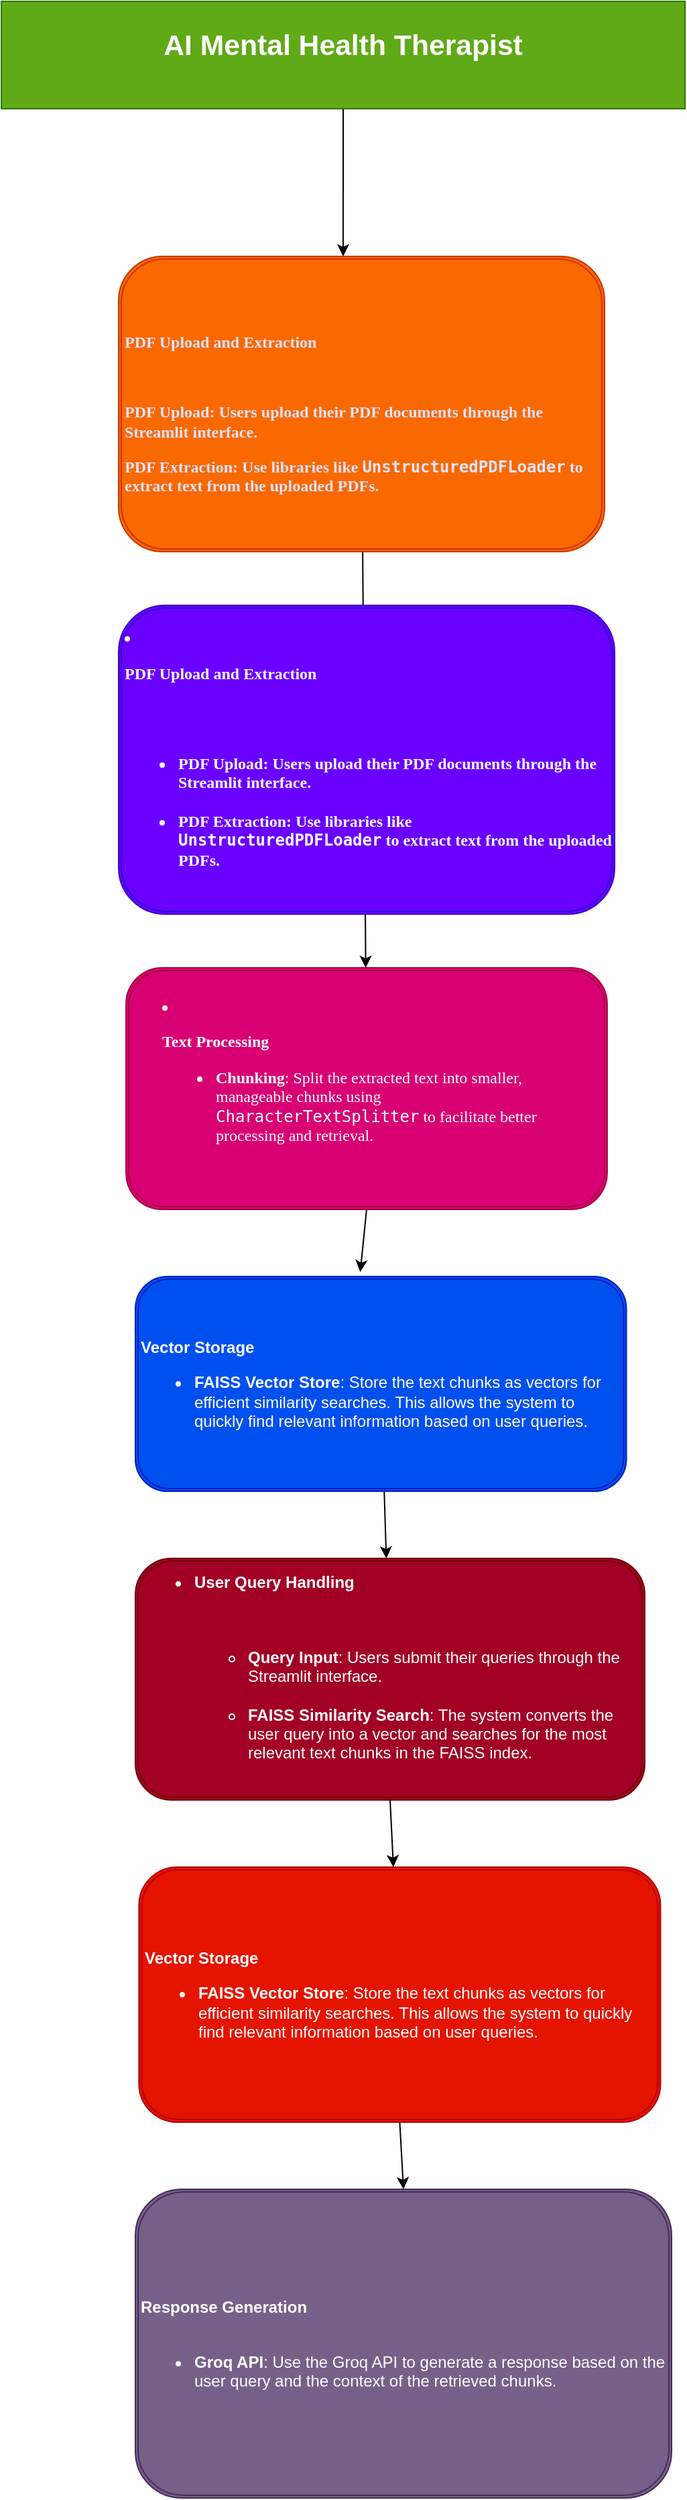 <mxfile>
    <diagram id="FQteIXLFlwPq4psIknJb" name="Page-1">
        <mxGraphModel dx="1204" dy="849" grid="1" gridSize="10" guides="1" tooltips="1" connect="1" arrows="1" fold="1" page="1" pageScale="1" pageWidth="850" pageHeight="1100" math="0" shadow="0">
            <root>
                <mxCell id="0"/>
                <mxCell id="1" parent="0"/>
                <mxCell id="67" style="edgeStyle=none;html=1;exitX=0.5;exitY=1;exitDx=0;exitDy=0;entryX=0.462;entryY=0;entryDx=0;entryDy=0;entryPerimeter=0;fontFamily=Tahoma;fontSize=11;fontColor=#E0E4FF;" edge="1" parent="1" source="27" target="47">
                    <mxGeometry relative="1" as="geometry"/>
                </mxCell>
                <mxCell id="27" value="&#10;&lt;b&gt;&lt;span style=&quot;font-size:16.0pt;&#10;font-family:&amp;quot;Calibri&amp;quot;,sans-serif;mso-ascii-theme-font:minor-latin;mso-fareast-font-family:&#10;&amp;quot;Segoe UI&amp;quot;;mso-hansi-theme-font:minor-latin;mso-bidi-font-family:&amp;quot;Segoe UI&amp;quot;;&#10;color:black;mso-themecolor:text1;mso-ansi-language:EN-US;mso-fareast-language:&#10;ZH-CN;mso-bidi-language:AR-SA&quot; lang=&quot;EN-US&quot;&gt;AI Mental Health Therapist &lt;/span&gt;&lt;/b&gt;&#10;&#10;&#10;&#10;" style="whiteSpace=wrap;html=1;fillColor=#60a917;fontColor=#ffffff;strokeColor=#2D7600;verticalAlign=top;" vertex="1" parent="1">
                    <mxGeometry x="190" y="30" width="510" height="80" as="geometry"/>
                </mxCell>
                <mxCell id="58" style="edgeStyle=none;html=1;fontFamily=Tahoma;fontSize=12;fontColor=#ffffff;" edge="1" parent="1" source="47" target="48">
                    <mxGeometry relative="1" as="geometry"/>
                </mxCell>
                <mxCell id="47" value="&lt;br&gt;&lt;p&gt;&lt;strong&gt;PDF Upload and Extraction&lt;/strong&gt;&lt;/p&gt;&lt;p&gt;&lt;strong style=&quot;background-color: initial;&quot;&gt;&lt;br&gt;&lt;/strong&gt;&lt;/p&gt;&lt;p&gt;&lt;strong style=&quot;background-color: initial;&quot;&gt;PDF Upload&lt;/strong&gt;&lt;span style=&quot;background-color: initial;&quot;&gt;: Users upload their PDF documents through the Streamlit interface.&lt;/span&gt;&lt;/p&gt;&lt;p&gt;&lt;strong style=&quot;background-color: initial;&quot;&gt;PDF Extraction&lt;/strong&gt;&lt;span style=&quot;background-color: initial;&quot;&gt;: Use libraries like &lt;/span&gt;&lt;code&gt;UnstructuredPDFLoader&lt;/code&gt;&lt;span style=&quot;background-color: initial;&quot;&gt; to extract text from the uploaded PDFs.&lt;/span&gt;&lt;/p&gt;" style="shape=ext;double=1;rounded=1;whiteSpace=wrap;html=1;shadow=0;glass=0;fillStyle=auto;strokeColor=#C73500;fontFamily=Tahoma;fontSize=12;fontColor=#E0E4FF;fillColor=#fa6800;fontStyle=1;align=left;" vertex="1" parent="1">
                    <mxGeometry x="277.5" y="220" width="362.5" height="220" as="geometry"/>
                </mxCell>
                <mxCell id="54" style="edgeStyle=none;html=1;exitX=0.5;exitY=1;exitDx=0;exitDy=0;entryX=0.458;entryY=-0.021;entryDx=0;entryDy=0;entryPerimeter=0;fontFamily=Helvetica;fontSize=12;fontColor=#ffffff;" edge="1" parent="1" source="48" target="49">
                    <mxGeometry relative="1" as="geometry"/>
                </mxCell>
                <mxCell id="48" value="" style="shape=ext;double=1;rounded=1;whiteSpace=wrap;html=1;shadow=0;glass=0;fillStyle=auto;strokeColor=#A50040;fontFamily=Helvetica;fontSize=12;fontColor=#ffffff;fillColor=#d80073;" vertex="1" parent="1">
                    <mxGeometry x="283.04" y="750" width="358.91" height="180" as="geometry"/>
                </mxCell>
                <mxCell id="64" style="edgeStyle=none;html=1;fontFamily=Tahoma;fontSize=11;fontColor=#E0E4FF;" edge="1" parent="1" source="49" target="63">
                    <mxGeometry relative="1" as="geometry"/>
                </mxCell>
                <mxCell id="49" value="&lt;br style=&quot;font-size: 11px;&quot;&gt;&lt;p&gt;&lt;strong&gt;Vector Storage&lt;/strong&gt;&lt;/p&gt;&lt;ul&gt;&lt;li&gt;&lt;strong&gt;FAISS Vector Store&lt;/strong&gt;: Store the text chunks as vectors for efficient similarity searches. This allows the system to quickly find relevant information based on user queries.&lt;/li&gt;&lt;/ul&gt;&lt;br&gt;" style="shape=ext;double=1;rounded=1;whiteSpace=wrap;html=1;shadow=0;glass=0;fillStyle=auto;strokeColor=#001DBC;fontFamily=Helvetica;fontSize=12;fontColor=#ffffff;fillColor=#0050ef;align=left;" vertex="1" parent="1">
                    <mxGeometry x="290" y="980" width="366.25" height="160" as="geometry"/>
                </mxCell>
                <mxCell id="59" value="&lt;li&gt;&lt;p&gt;&lt;strong&gt;Text Processing&lt;/strong&gt;&lt;/p&gt;&lt;ul&gt;&lt;li&gt;&lt;strong&gt;Chunking&lt;/strong&gt;: Split the extracted text into smaller, manageable chunks using &lt;code&gt;CharacterTextSplitter&lt;/code&gt; to facilitate better processing and retrieval.&lt;/li&gt;&lt;br&gt;&lt;/ul&gt;&lt;br&gt;&lt;/li&gt;&lt;br&gt;&lt;li&gt;&lt;/li&gt;" style="text;whiteSpace=wrap;html=1;fontSize=12;fontFamily=Tahoma;fontColor=#ffffff;align=left;" vertex="1" parent="1">
                    <mxGeometry x="307.9" y="765" width="309.21" height="150" as="geometry"/>
                </mxCell>
                <mxCell id="65" style="edgeStyle=none;html=1;exitX=0.5;exitY=1;exitDx=0;exitDy=0;entryX=0.5;entryY=0;entryDx=0;entryDy=0;fontFamily=Tahoma;fontSize=11;fontColor=#E0E4FF;" edge="1" parent="1" source="60" target="61">
                    <mxGeometry relative="1" as="geometry"/>
                </mxCell>
                <mxCell id="60" value="&lt;br style=&quot;font-size: 11px;&quot;&gt;&lt;p&gt;&lt;strong&gt;Vector Storage&lt;/strong&gt;&lt;/p&gt;&lt;ul&gt;&lt;li&gt;&lt;strong&gt;FAISS Vector Store&lt;/strong&gt;: Store the text chunks as vectors for efficient similarity searches. This allows the system to quickly find relevant information based on user queries.&lt;/li&gt;&lt;/ul&gt;&lt;br&gt;" style="shape=ext;double=1;rounded=1;whiteSpace=wrap;html=1;shadow=0;glass=0;fillStyle=auto;strokeColor=#B20000;fontFamily=Helvetica;fontSize=12;fontColor=#ffffff;fillColor=#e51400;align=left;" vertex="1" parent="1">
                    <mxGeometry x="292.66" y="1420" width="389.06" height="190" as="geometry"/>
                </mxCell>
                <mxCell id="61" value="&lt;br&gt;&lt;p&gt;&lt;strong&gt;Response Generation&lt;/strong&gt;&lt;/p&gt;&lt;ul&gt;&lt;br&gt;&lt;li&gt;&lt;strong&gt;Groq API&lt;/strong&gt;: Use the Groq API to generate a response based on the user query and the context of the retrieved chunks.&lt;/li&gt;&lt;/ul&gt;&lt;br&gt;" style="shape=ext;double=1;rounded=1;whiteSpace=wrap;html=1;shadow=0;glass=0;fillStyle=auto;strokeColor=#432D57;fontFamily=Helvetica;fontSize=12;fontColor=#ffffff;fillColor=#76608a;align=left;" vertex="1" parent="1">
                    <mxGeometry x="290" y="1660" width="400" height="230" as="geometry"/>
                </mxCell>
                <mxCell id="62" value="&lt;li&gt;&lt;p&gt;&lt;strong&gt;&lt;br&gt;&lt;/strong&gt;&lt;/p&gt;&lt;/li&gt;&lt;li&gt;&lt;p&gt;&lt;strong&gt;PDF Upload and Extraction&lt;/strong&gt;&lt;/p&gt;&lt;br&gt;&lt;ul&gt;&lt;br&gt;&lt;li&gt;&lt;strong&gt;PDF Upload&lt;/strong&gt;: Users upload their PDF documents through the Streamlit interface.&lt;/li&gt;&lt;br&gt;&lt;li&gt;&lt;strong&gt;PDF Extraction&lt;/strong&gt;: Use libraries like &lt;code&gt;UnstructuredPDFLoader&lt;/code&gt; to extract text from the uploaded PDFs.&lt;/li&gt;&lt;br&gt;&lt;/ul&gt;&lt;br&gt;&lt;/li&gt;&lt;br&gt;&lt;li&gt;&lt;/li&gt;" style="shape=ext;double=1;rounded=1;whiteSpace=wrap;html=1;shadow=0;glass=0;fillStyle=auto;fontFamily=Tahoma;fontSize=12;fontStyle=1;align=left;fillColor=#6a00ff;fontColor=#ffffff;strokeColor=#3700CC;" vertex="1" parent="1">
                    <mxGeometry x="277.5" y="480" width="370" height="230" as="geometry"/>
                </mxCell>
                <mxCell id="66" style="edgeStyle=none;html=1;exitX=0.5;exitY=1;exitDx=0;exitDy=0;fontFamily=Tahoma;fontSize=11;fontColor=#E0E4FF;" edge="1" parent="1" source="63" target="60">
                    <mxGeometry relative="1" as="geometry"/>
                </mxCell>
                <mxCell id="63" value="&lt;br&gt;&lt;ul&gt;&lt;li&gt;&lt;li&gt;&lt;p&gt;&lt;strong&gt;User Query Handling&lt;/strong&gt;&lt;/p&gt;&lt;br/&gt;&lt;ul&gt;&lt;br/&gt;&lt;li&gt;&lt;strong&gt;Query Input&lt;/strong&gt;: Users submit their queries through the Streamlit interface.&lt;/li&gt;&lt;br/&gt;&lt;li&gt;&lt;strong&gt;FAISS Similarity Search&lt;/strong&gt;: The system converts the user query into a vector and searches for the most relevant text chunks in the FAISS index.&lt;/li&gt;&lt;br/&gt;&lt;/ul&gt;&lt;br/&gt;&lt;/li&gt;&lt;br/&gt;&lt;li&gt;&lt;/li&gt;&lt;/li&gt;&lt;/ul&gt;" style="shape=ext;double=1;rounded=1;whiteSpace=wrap;html=1;shadow=0;glass=0;fillStyle=auto;strokeColor=#6F0000;fontFamily=Helvetica;fontSize=12;fontColor=#ffffff;fillColor=#a20025;align=left;" vertex="1" parent="1">
                    <mxGeometry x="290" y="1190" width="380" height="180" as="geometry"/>
                </mxCell>
            </root>
        </mxGraphModel>
    </diagram>
</mxfile>